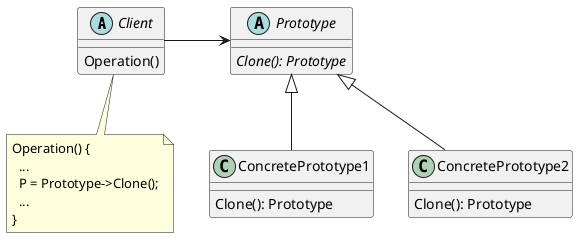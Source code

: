 @startuml
abstract class Client {
  Operation()
}

note bottom of Client
Operation() {
  ...
  P = Prototype->Clone();
  ...
}
end note

abstract class Prototype {
  {abstract} Clone(): Prototype
}

class ConcretePrototype1 {
  Clone(): Prototype
}

class ConcretePrototype2 {
  Clone(): Prototype
}

Prototype <|-- ConcretePrototype1
Prototype <|-- ConcretePrototype2

Client -> Prototype
@enduml